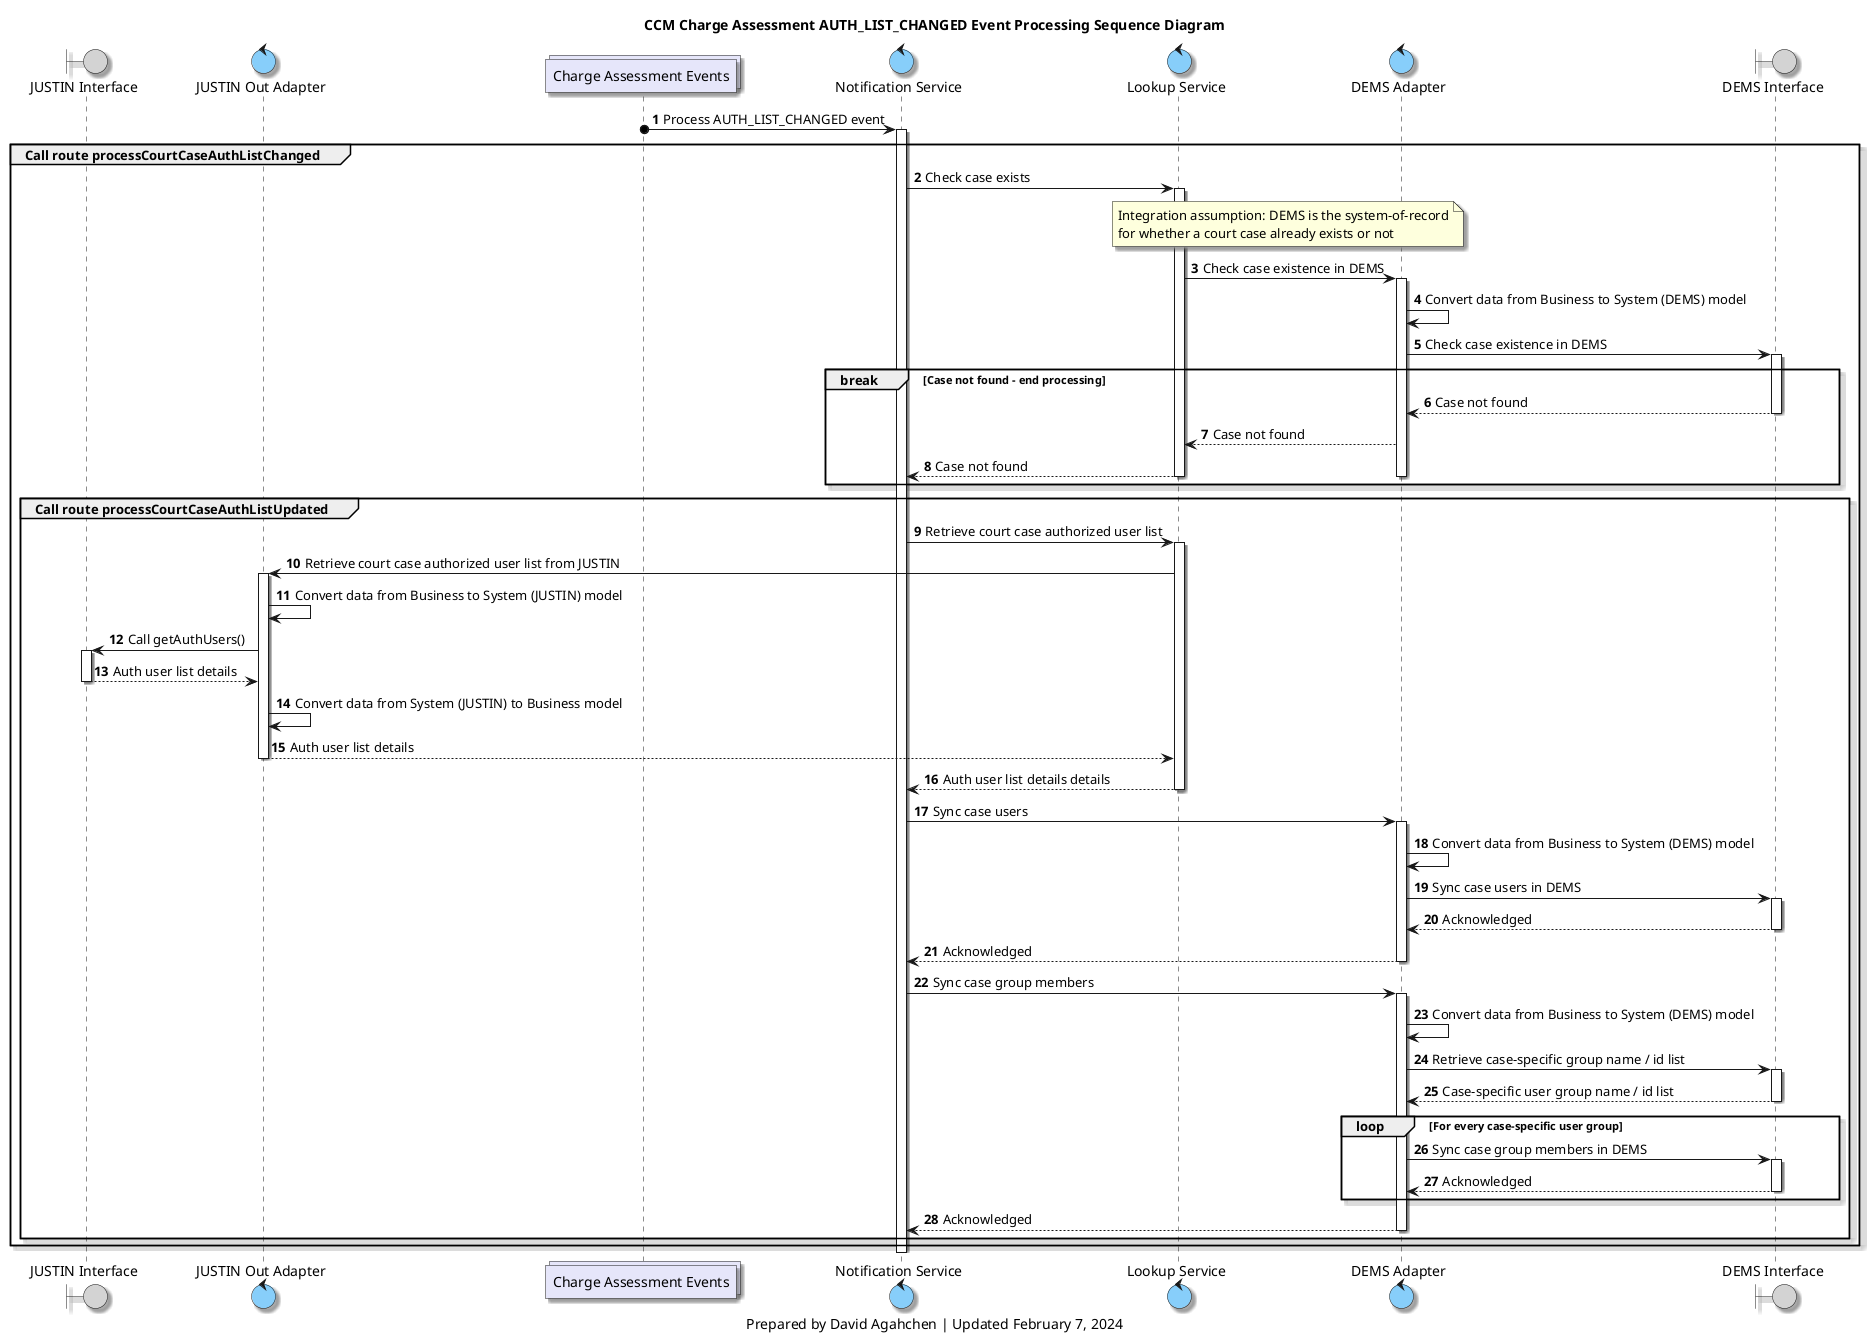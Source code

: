 @startuml
'hide footbox

skinparam Shadowing true
skinparam CollectionsBackgroundColor Lavender
skinparam ControlBackgroundColor LightSkyBlue
skinparam BoundaryBackgroundColor LightGrey

/' 
Available colours
https://plantuml-documentation.readthedocs.io/en/latest/formatting/color-names.html
'/

boundary j_interface as "JUSTIN Interface"
control j_adapter as "JUSTIN Out Adapter"
collections charge_assessments_topic as "Charge Assessment Events"
control notification_service as "Notification Service"
control lookup_service as "Lookup Service"
control d_adapter as "DEMS Adapter"
boundary d_interface as "DEMS Interface"

title
CCM Charge Assessment AUTH_LIST_CHANGED Event Processing Sequence Diagram
end title

autonumber

charge_assessments_topic o-> notification_service : Process AUTH_LIST_CHANGED event
activate notification_service

group Call route processCourtCaseAuthListChanged

    notification_service -> lookup_service: Check case exists
    activate lookup_service
    note over lookup_service, d_adapter
    Integration assumption: DEMS is the system-of-record
    for whether a court case already exists or not
    end note
    lookup_service -> d_adapter: Check case existence in DEMS
    activate d_adapter
    d_adapter -> d_adapter: Convert data from Business to System (DEMS) model
    d_adapter -> d_interface: Check case existence in DEMS
    activate d_interface

    break Case not found - end processing
    d_interface --> d_adapter: Case not found
    deactivate d_interface
    d_adapter --> lookup_service: Case not found
    lookup_service --> notification_service: Case not found
    deactivate lookup_service
    deactivate d_adapter
    end break

    group Call route processCourtCaseAuthListUpdated

        notification_service -> lookup_service: Retrieve court case authorized user list
        activate lookup_service
        lookup_service -> j_adapter: Retrieve court case authorized user list from JUSTIN

        activate j_adapter
        j_adapter -> j_adapter: Convert data from Business to System (JUSTIN) model
        j_adapter -> j_interface: Call getAuthUsers()
        activate j_interface
        j_interface --> j_adapter: Auth user list details
        deactivate j_interface
        j_adapter -> j_adapter: Convert data from System (JUSTIN) to Business model
        j_adapter --> lookup_service: Auth user list details
        deactivate j_adapter

        lookup_service --> notification_service: Auth user list details details
        deactivate lookup_service

        notification_service -> d_adapter: Sync case users
        activate d_adapter
        d_adapter -> d_adapter: Convert data from Business to System (DEMS) model
        d_adapter -> d_interface: Sync case users in DEMS
        activate d_interface
        d_interface --> d_adapter: Acknowledged
        deactivate d_interface
        d_adapter --> notification_service: Acknowledged
        deactivate d_adapter

        notification_service -> d_adapter: Sync case group members
        activate d_adapter
        d_adapter -> d_adapter: Convert data from Business to System (DEMS) model
        d_adapter -> d_interface: Retrieve case-specific group name / id list
        activate d_interface
        d_interface --> d_adapter: Case-specific user group name / id list
        deactivate d_interface
        loop For every case-specific user group
            d_adapter -> d_interface: Sync case group members in DEMS
            activate d_interface
            d_interface --> d_adapter: Acknowledged
            deactivate d_interface
        end
        d_adapter --> notification_service: Acknowledged
        deactivate d_adapter
    end group
end group

deactivate notification_service

caption
Prepared by David Agahchen | Updated February 7, 2024
end caption
@enduml